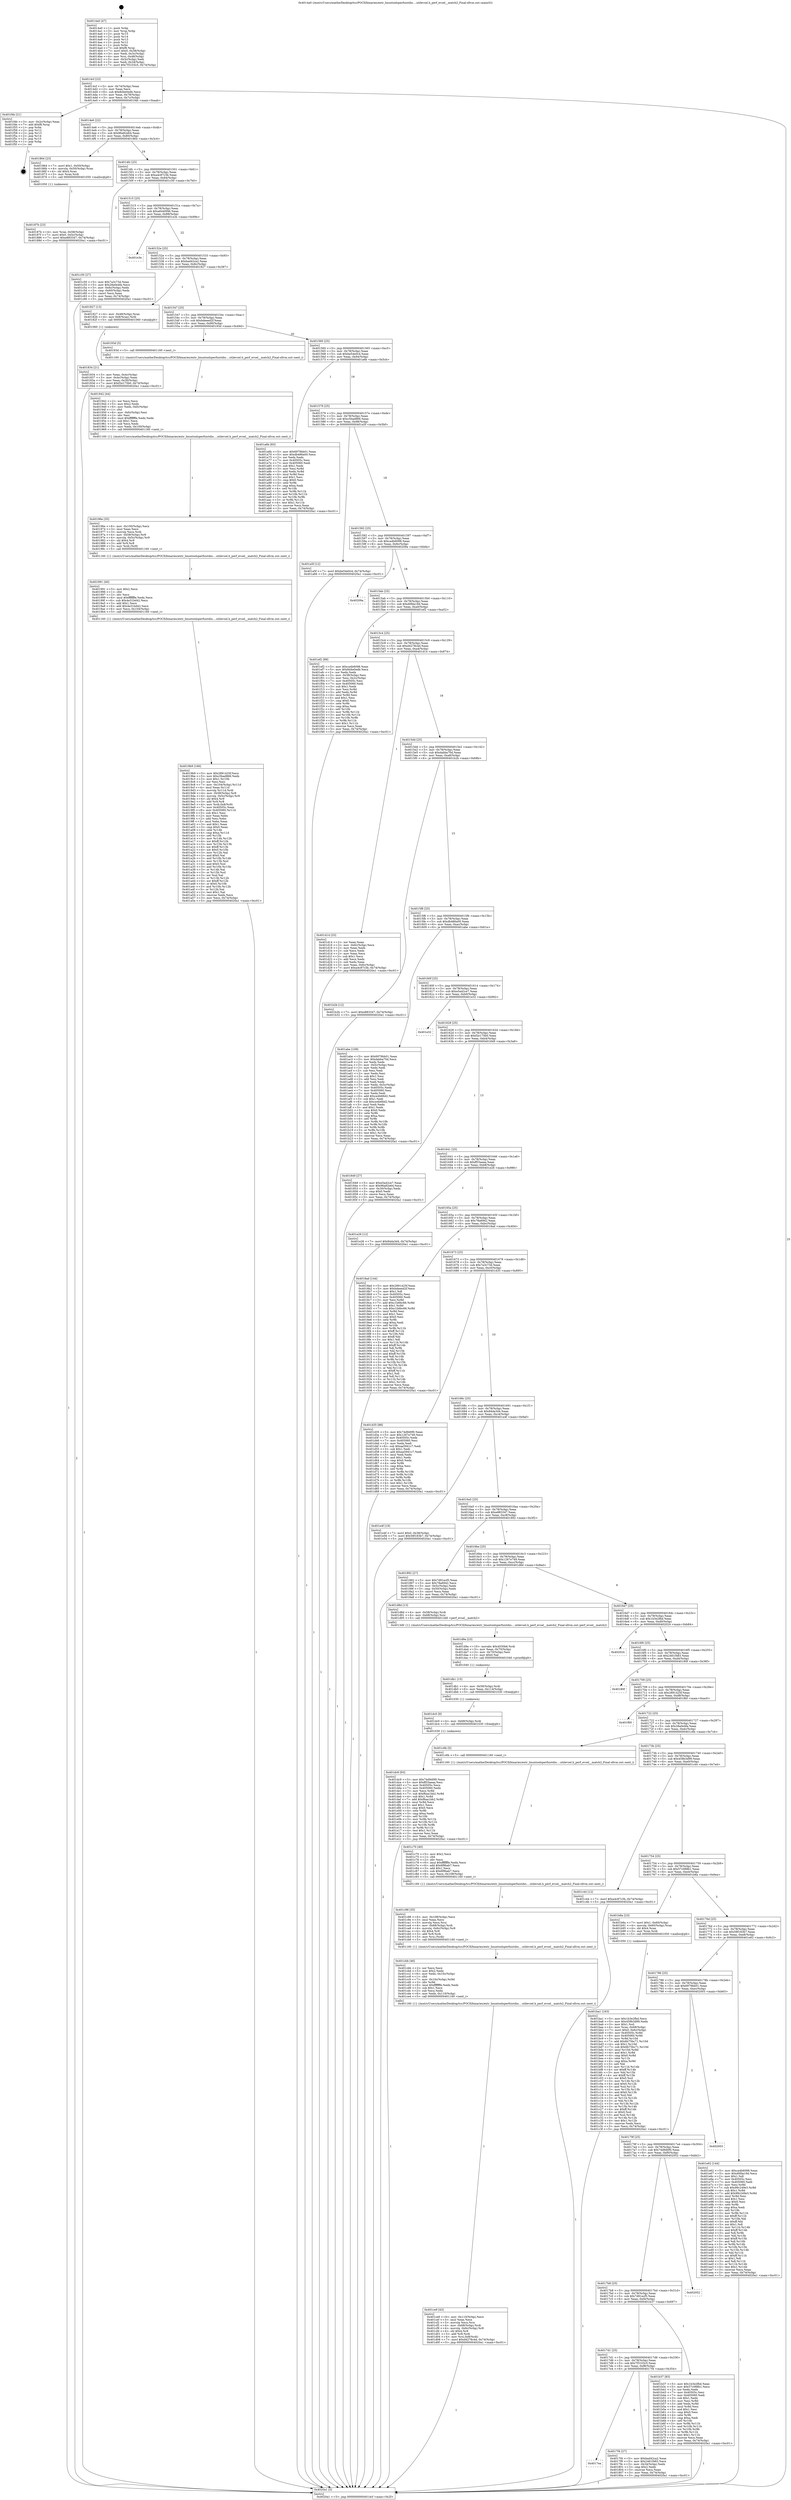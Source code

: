 digraph "0x4014a0" {
  label = "0x4014a0 (/mnt/c/Users/mathe/Desktop/tcc/POCII/binaries/extr_linuxtoolsperfuistdio....utilevsel.h_perf_evsel__match2_Final-ollvm.out::main(0))"
  labelloc = "t"
  node[shape=record]

  Entry [label="",width=0.3,height=0.3,shape=circle,fillcolor=black,style=filled]
  "0x4014cf" [label="{
     0x4014cf [23]\l
     | [instrs]\l
     &nbsp;&nbsp;0x4014cf \<+3\>: mov -0x74(%rbp),%eax\l
     &nbsp;&nbsp;0x4014d2 \<+2\>: mov %eax,%ecx\l
     &nbsp;&nbsp;0x4014d4 \<+6\>: sub $0x8d4e0edb,%ecx\l
     &nbsp;&nbsp;0x4014da \<+3\>: mov %eax,-0x78(%rbp)\l
     &nbsp;&nbsp;0x4014dd \<+3\>: mov %ecx,-0x7c(%rbp)\l
     &nbsp;&nbsp;0x4014e0 \<+6\>: je 0000000000401f4b \<main+0xaab\>\l
  }"]
  "0x401f4b" [label="{
     0x401f4b [21]\l
     | [instrs]\l
     &nbsp;&nbsp;0x401f4b \<+3\>: mov -0x2c(%rbp),%eax\l
     &nbsp;&nbsp;0x401f4e \<+7\>: add $0xf8,%rsp\l
     &nbsp;&nbsp;0x401f55 \<+1\>: pop %rbx\l
     &nbsp;&nbsp;0x401f56 \<+2\>: pop %r12\l
     &nbsp;&nbsp;0x401f58 \<+2\>: pop %r13\l
     &nbsp;&nbsp;0x401f5a \<+2\>: pop %r14\l
     &nbsp;&nbsp;0x401f5c \<+2\>: pop %r15\l
     &nbsp;&nbsp;0x401f5e \<+1\>: pop %rbp\l
     &nbsp;&nbsp;0x401f5f \<+1\>: ret\l
  }"]
  "0x4014e6" [label="{
     0x4014e6 [22]\l
     | [instrs]\l
     &nbsp;&nbsp;0x4014e6 \<+5\>: jmp 00000000004014eb \<main+0x4b\>\l
     &nbsp;&nbsp;0x4014eb \<+3\>: mov -0x78(%rbp),%eax\l
     &nbsp;&nbsp;0x4014ee \<+5\>: sub $0x96a82e64,%eax\l
     &nbsp;&nbsp;0x4014f3 \<+3\>: mov %eax,-0x80(%rbp)\l
     &nbsp;&nbsp;0x4014f6 \<+6\>: je 0000000000401864 \<main+0x3c4\>\l
  }"]
  Exit [label="",width=0.3,height=0.3,shape=circle,fillcolor=black,style=filled,peripheries=2]
  "0x401864" [label="{
     0x401864 [23]\l
     | [instrs]\l
     &nbsp;&nbsp;0x401864 \<+7\>: movl $0x1,-0x50(%rbp)\l
     &nbsp;&nbsp;0x40186b \<+4\>: movslq -0x50(%rbp),%rax\l
     &nbsp;&nbsp;0x40186f \<+4\>: shl $0x4,%rax\l
     &nbsp;&nbsp;0x401873 \<+3\>: mov %rax,%rdi\l
     &nbsp;&nbsp;0x401876 \<+5\>: call 0000000000401050 \<malloc@plt\>\l
     | [calls]\l
     &nbsp;&nbsp;0x401050 \{1\} (unknown)\l
  }"]
  "0x4014fc" [label="{
     0x4014fc [25]\l
     | [instrs]\l
     &nbsp;&nbsp;0x4014fc \<+5\>: jmp 0000000000401501 \<main+0x61\>\l
     &nbsp;&nbsp;0x401501 \<+3\>: mov -0x78(%rbp),%eax\l
     &nbsp;&nbsp;0x401504 \<+5\>: sub $0xa4c87c3b,%eax\l
     &nbsp;&nbsp;0x401509 \<+6\>: mov %eax,-0x84(%rbp)\l
     &nbsp;&nbsp;0x40150f \<+6\>: je 0000000000401c50 \<main+0x7b0\>\l
  }"]
  "0x401dc9" [label="{
     0x401dc9 [93]\l
     | [instrs]\l
     &nbsp;&nbsp;0x401dc9 \<+5\>: mov $0x74d9d0f0,%eax\l
     &nbsp;&nbsp;0x401dce \<+5\>: mov $0xff33aeaa,%esi\l
     &nbsp;&nbsp;0x401dd3 \<+7\>: mov 0x40505c,%ecx\l
     &nbsp;&nbsp;0x401dda \<+7\>: mov 0x405060,%edx\l
     &nbsp;&nbsp;0x401de1 \<+3\>: mov %ecx,%r8d\l
     &nbsp;&nbsp;0x401de4 \<+7\>: sub $0xf6aa1bb2,%r8d\l
     &nbsp;&nbsp;0x401deb \<+4\>: sub $0x1,%r8d\l
     &nbsp;&nbsp;0x401def \<+7\>: add $0xf6aa1bb2,%r8d\l
     &nbsp;&nbsp;0x401df6 \<+4\>: imul %r8d,%ecx\l
     &nbsp;&nbsp;0x401dfa \<+3\>: and $0x1,%ecx\l
     &nbsp;&nbsp;0x401dfd \<+3\>: cmp $0x0,%ecx\l
     &nbsp;&nbsp;0x401e00 \<+4\>: sete %r9b\l
     &nbsp;&nbsp;0x401e04 \<+3\>: cmp $0xa,%edx\l
     &nbsp;&nbsp;0x401e07 \<+4\>: setl %r10b\l
     &nbsp;&nbsp;0x401e0b \<+3\>: mov %r9b,%r11b\l
     &nbsp;&nbsp;0x401e0e \<+3\>: and %r10b,%r11b\l
     &nbsp;&nbsp;0x401e11 \<+3\>: xor %r10b,%r9b\l
     &nbsp;&nbsp;0x401e14 \<+3\>: or %r9b,%r11b\l
     &nbsp;&nbsp;0x401e17 \<+4\>: test $0x1,%r11b\l
     &nbsp;&nbsp;0x401e1b \<+3\>: cmovne %esi,%eax\l
     &nbsp;&nbsp;0x401e1e \<+3\>: mov %eax,-0x74(%rbp)\l
     &nbsp;&nbsp;0x401e21 \<+5\>: jmp 00000000004020a1 \<main+0xc01\>\l
  }"]
  "0x401c50" [label="{
     0x401c50 [27]\l
     | [instrs]\l
     &nbsp;&nbsp;0x401c50 \<+5\>: mov $0x7a3c73d,%eax\l
     &nbsp;&nbsp;0x401c55 \<+5\>: mov $0x28a0e4fa,%ecx\l
     &nbsp;&nbsp;0x401c5a \<+3\>: mov -0x6c(%rbp),%edx\l
     &nbsp;&nbsp;0x401c5d \<+3\>: cmp -0x60(%rbp),%edx\l
     &nbsp;&nbsp;0x401c60 \<+3\>: cmovl %ecx,%eax\l
     &nbsp;&nbsp;0x401c63 \<+3\>: mov %eax,-0x74(%rbp)\l
     &nbsp;&nbsp;0x401c66 \<+5\>: jmp 00000000004020a1 \<main+0xc01\>\l
  }"]
  "0x401515" [label="{
     0x401515 [25]\l
     | [instrs]\l
     &nbsp;&nbsp;0x401515 \<+5\>: jmp 000000000040151a \<main+0x7a\>\l
     &nbsp;&nbsp;0x40151a \<+3\>: mov -0x78(%rbp),%eax\l
     &nbsp;&nbsp;0x40151d \<+5\>: sub $0xa6440f46,%eax\l
     &nbsp;&nbsp;0x401522 \<+6\>: mov %eax,-0x88(%rbp)\l
     &nbsp;&nbsp;0x401528 \<+6\>: je 0000000000401e3e \<main+0x99e\>\l
  }"]
  "0x401dc0" [label="{
     0x401dc0 [9]\l
     | [instrs]\l
     &nbsp;&nbsp;0x401dc0 \<+4\>: mov -0x68(%rbp),%rdi\l
     &nbsp;&nbsp;0x401dc4 \<+5\>: call 0000000000401030 \<free@plt\>\l
     | [calls]\l
     &nbsp;&nbsp;0x401030 \{1\} (unknown)\l
  }"]
  "0x401e3e" [label="{
     0x401e3e\l
  }", style=dashed]
  "0x40152e" [label="{
     0x40152e [25]\l
     | [instrs]\l
     &nbsp;&nbsp;0x40152e \<+5\>: jmp 0000000000401533 \<main+0x93\>\l
     &nbsp;&nbsp;0x401533 \<+3\>: mov -0x78(%rbp),%eax\l
     &nbsp;&nbsp;0x401536 \<+5\>: sub $0xbad42ca2,%eax\l
     &nbsp;&nbsp;0x40153b \<+6\>: mov %eax,-0x8c(%rbp)\l
     &nbsp;&nbsp;0x401541 \<+6\>: je 0000000000401827 \<main+0x387\>\l
  }"]
  "0x401db1" [label="{
     0x401db1 [15]\l
     | [instrs]\l
     &nbsp;&nbsp;0x401db1 \<+4\>: mov -0x58(%rbp),%rdi\l
     &nbsp;&nbsp;0x401db5 \<+6\>: mov %eax,-0x114(%rbp)\l
     &nbsp;&nbsp;0x401dbb \<+5\>: call 0000000000401030 \<free@plt\>\l
     | [calls]\l
     &nbsp;&nbsp;0x401030 \{1\} (unknown)\l
  }"]
  "0x401827" [label="{
     0x401827 [13]\l
     | [instrs]\l
     &nbsp;&nbsp;0x401827 \<+4\>: mov -0x48(%rbp),%rax\l
     &nbsp;&nbsp;0x40182b \<+4\>: mov 0x8(%rax),%rdi\l
     &nbsp;&nbsp;0x40182f \<+5\>: call 0000000000401060 \<atoi@plt\>\l
     | [calls]\l
     &nbsp;&nbsp;0x401060 \{1\} (unknown)\l
  }"]
  "0x401547" [label="{
     0x401547 [25]\l
     | [instrs]\l
     &nbsp;&nbsp;0x401547 \<+5\>: jmp 000000000040154c \<main+0xac\>\l
     &nbsp;&nbsp;0x40154c \<+3\>: mov -0x78(%rbp),%eax\l
     &nbsp;&nbsp;0x40154f \<+5\>: sub $0xbdeeed2f,%eax\l
     &nbsp;&nbsp;0x401554 \<+6\>: mov %eax,-0x90(%rbp)\l
     &nbsp;&nbsp;0x40155a \<+6\>: je 000000000040193d \<main+0x49d\>\l
  }"]
  "0x401d9a" [label="{
     0x401d9a [23]\l
     | [instrs]\l
     &nbsp;&nbsp;0x401d9a \<+10\>: movabs $0x4030b6,%rdi\l
     &nbsp;&nbsp;0x401da4 \<+3\>: mov %eax,-0x70(%rbp)\l
     &nbsp;&nbsp;0x401da7 \<+3\>: mov -0x70(%rbp),%esi\l
     &nbsp;&nbsp;0x401daa \<+2\>: mov $0x0,%al\l
     &nbsp;&nbsp;0x401dac \<+5\>: call 0000000000401040 \<printf@plt\>\l
     | [calls]\l
     &nbsp;&nbsp;0x401040 \{1\} (unknown)\l
  }"]
  "0x40193d" [label="{
     0x40193d [5]\l
     | [instrs]\l
     &nbsp;&nbsp;0x40193d \<+5\>: call 0000000000401160 \<next_i\>\l
     | [calls]\l
     &nbsp;&nbsp;0x401160 \{1\} (/mnt/c/Users/mathe/Desktop/tcc/POCII/binaries/extr_linuxtoolsperfuistdio....utilevsel.h_perf_evsel__match2_Final-ollvm.out::next_i)\l
  }"]
  "0x401560" [label="{
     0x401560 [25]\l
     | [instrs]\l
     &nbsp;&nbsp;0x401560 \<+5\>: jmp 0000000000401565 \<main+0xc5\>\l
     &nbsp;&nbsp;0x401565 \<+3\>: mov -0x78(%rbp),%eax\l
     &nbsp;&nbsp;0x401568 \<+5\>: sub $0xbe54e0c4,%eax\l
     &nbsp;&nbsp;0x40156d \<+6\>: mov %eax,-0x94(%rbp)\l
     &nbsp;&nbsp;0x401573 \<+6\>: je 0000000000401a6b \<main+0x5cb\>\l
  }"]
  "0x401ce9" [label="{
     0x401ce9 [43]\l
     | [instrs]\l
     &nbsp;&nbsp;0x401ce9 \<+6\>: mov -0x110(%rbp),%ecx\l
     &nbsp;&nbsp;0x401cef \<+3\>: imul %eax,%ecx\l
     &nbsp;&nbsp;0x401cf2 \<+3\>: movslq %ecx,%rsi\l
     &nbsp;&nbsp;0x401cf5 \<+4\>: mov -0x68(%rbp),%rdi\l
     &nbsp;&nbsp;0x401cf9 \<+4\>: movslq -0x6c(%rbp),%r8\l
     &nbsp;&nbsp;0x401cfd \<+4\>: shl $0x4,%r8\l
     &nbsp;&nbsp;0x401d01 \<+3\>: add %r8,%rdi\l
     &nbsp;&nbsp;0x401d04 \<+4\>: mov %rsi,0x8(%rdi)\l
     &nbsp;&nbsp;0x401d08 \<+7\>: movl $0xd4278c4d,-0x74(%rbp)\l
     &nbsp;&nbsp;0x401d0f \<+5\>: jmp 00000000004020a1 \<main+0xc01\>\l
  }"]
  "0x401a6b" [label="{
     0x401a6b [83]\l
     | [instrs]\l
     &nbsp;&nbsp;0x401a6b \<+5\>: mov $0x6979bb01,%eax\l
     &nbsp;&nbsp;0x401a70 \<+5\>: mov $0xdb486a00,%ecx\l
     &nbsp;&nbsp;0x401a75 \<+2\>: xor %edx,%edx\l
     &nbsp;&nbsp;0x401a77 \<+7\>: mov 0x40505c,%esi\l
     &nbsp;&nbsp;0x401a7e \<+7\>: mov 0x405060,%edi\l
     &nbsp;&nbsp;0x401a85 \<+3\>: sub $0x1,%edx\l
     &nbsp;&nbsp;0x401a88 \<+3\>: mov %esi,%r8d\l
     &nbsp;&nbsp;0x401a8b \<+3\>: add %edx,%r8d\l
     &nbsp;&nbsp;0x401a8e \<+4\>: imul %r8d,%esi\l
     &nbsp;&nbsp;0x401a92 \<+3\>: and $0x1,%esi\l
     &nbsp;&nbsp;0x401a95 \<+3\>: cmp $0x0,%esi\l
     &nbsp;&nbsp;0x401a98 \<+4\>: sete %r9b\l
     &nbsp;&nbsp;0x401a9c \<+3\>: cmp $0xa,%edi\l
     &nbsp;&nbsp;0x401a9f \<+4\>: setl %r10b\l
     &nbsp;&nbsp;0x401aa3 \<+3\>: mov %r9b,%r11b\l
     &nbsp;&nbsp;0x401aa6 \<+3\>: and %r10b,%r11b\l
     &nbsp;&nbsp;0x401aa9 \<+3\>: xor %r10b,%r9b\l
     &nbsp;&nbsp;0x401aac \<+3\>: or %r9b,%r11b\l
     &nbsp;&nbsp;0x401aaf \<+4\>: test $0x1,%r11b\l
     &nbsp;&nbsp;0x401ab3 \<+3\>: cmovne %ecx,%eax\l
     &nbsp;&nbsp;0x401ab6 \<+3\>: mov %eax,-0x74(%rbp)\l
     &nbsp;&nbsp;0x401ab9 \<+5\>: jmp 00000000004020a1 \<main+0xc01\>\l
  }"]
  "0x401579" [label="{
     0x401579 [25]\l
     | [instrs]\l
     &nbsp;&nbsp;0x401579 \<+5\>: jmp 000000000040157e \<main+0xde\>\l
     &nbsp;&nbsp;0x40157e \<+3\>: mov -0x78(%rbp),%eax\l
     &nbsp;&nbsp;0x401581 \<+5\>: sub $0xc5bad866,%eax\l
     &nbsp;&nbsp;0x401586 \<+6\>: mov %eax,-0x98(%rbp)\l
     &nbsp;&nbsp;0x40158c \<+6\>: je 0000000000401a5f \<main+0x5bf\>\l
  }"]
  "0x401cbb" [label="{
     0x401cbb [46]\l
     | [instrs]\l
     &nbsp;&nbsp;0x401cbb \<+2\>: xor %ecx,%ecx\l
     &nbsp;&nbsp;0x401cbd \<+5\>: mov $0x2,%edx\l
     &nbsp;&nbsp;0x401cc2 \<+6\>: mov %edx,-0x10c(%rbp)\l
     &nbsp;&nbsp;0x401cc8 \<+1\>: cltd\l
     &nbsp;&nbsp;0x401cc9 \<+7\>: mov -0x10c(%rbp),%r9d\l
     &nbsp;&nbsp;0x401cd0 \<+3\>: idiv %r9d\l
     &nbsp;&nbsp;0x401cd3 \<+6\>: imul $0xfffffffe,%edx,%edx\l
     &nbsp;&nbsp;0x401cd9 \<+3\>: sub $0x1,%ecx\l
     &nbsp;&nbsp;0x401cdc \<+2\>: sub %ecx,%edx\l
     &nbsp;&nbsp;0x401cde \<+6\>: mov %edx,-0x110(%rbp)\l
     &nbsp;&nbsp;0x401ce4 \<+5\>: call 0000000000401160 \<next_i\>\l
     | [calls]\l
     &nbsp;&nbsp;0x401160 \{1\} (/mnt/c/Users/mathe/Desktop/tcc/POCII/binaries/extr_linuxtoolsperfuistdio....utilevsel.h_perf_evsel__match2_Final-ollvm.out::next_i)\l
  }"]
  "0x401a5f" [label="{
     0x401a5f [12]\l
     | [instrs]\l
     &nbsp;&nbsp;0x401a5f \<+7\>: movl $0xbe54e0c4,-0x74(%rbp)\l
     &nbsp;&nbsp;0x401a66 \<+5\>: jmp 00000000004020a1 \<main+0xc01\>\l
  }"]
  "0x401592" [label="{
     0x401592 [25]\l
     | [instrs]\l
     &nbsp;&nbsp;0x401592 \<+5\>: jmp 0000000000401597 \<main+0xf7\>\l
     &nbsp;&nbsp;0x401597 \<+3\>: mov -0x78(%rbp),%eax\l
     &nbsp;&nbsp;0x40159a \<+5\>: sub $0xca4b6098,%eax\l
     &nbsp;&nbsp;0x40159f \<+6\>: mov %eax,-0x9c(%rbp)\l
     &nbsp;&nbsp;0x4015a5 \<+6\>: je 000000000040209a \<main+0xbfa\>\l
  }"]
  "0x401c98" [label="{
     0x401c98 [35]\l
     | [instrs]\l
     &nbsp;&nbsp;0x401c98 \<+6\>: mov -0x108(%rbp),%ecx\l
     &nbsp;&nbsp;0x401c9e \<+3\>: imul %eax,%ecx\l
     &nbsp;&nbsp;0x401ca1 \<+3\>: movslq %ecx,%rsi\l
     &nbsp;&nbsp;0x401ca4 \<+4\>: mov -0x68(%rbp),%rdi\l
     &nbsp;&nbsp;0x401ca8 \<+4\>: movslq -0x6c(%rbp),%r8\l
     &nbsp;&nbsp;0x401cac \<+4\>: shl $0x4,%r8\l
     &nbsp;&nbsp;0x401cb0 \<+3\>: add %r8,%rdi\l
     &nbsp;&nbsp;0x401cb3 \<+3\>: mov %rsi,(%rdi)\l
     &nbsp;&nbsp;0x401cb6 \<+5\>: call 0000000000401160 \<next_i\>\l
     | [calls]\l
     &nbsp;&nbsp;0x401160 \{1\} (/mnt/c/Users/mathe/Desktop/tcc/POCII/binaries/extr_linuxtoolsperfuistdio....utilevsel.h_perf_evsel__match2_Final-ollvm.out::next_i)\l
  }"]
  "0x40209a" [label="{
     0x40209a\l
  }", style=dashed]
  "0x4015ab" [label="{
     0x4015ab [25]\l
     | [instrs]\l
     &nbsp;&nbsp;0x4015ab \<+5\>: jmp 00000000004015b0 \<main+0x110\>\l
     &nbsp;&nbsp;0x4015b0 \<+3\>: mov -0x78(%rbp),%eax\l
     &nbsp;&nbsp;0x4015b3 \<+5\>: sub $0xd0fda19d,%eax\l
     &nbsp;&nbsp;0x4015b8 \<+6\>: mov %eax,-0xa0(%rbp)\l
     &nbsp;&nbsp;0x4015be \<+6\>: je 0000000000401ef2 \<main+0xa52\>\l
  }"]
  "0x401c70" [label="{
     0x401c70 [40]\l
     | [instrs]\l
     &nbsp;&nbsp;0x401c70 \<+5\>: mov $0x2,%ecx\l
     &nbsp;&nbsp;0x401c75 \<+1\>: cltd\l
     &nbsp;&nbsp;0x401c76 \<+2\>: idiv %ecx\l
     &nbsp;&nbsp;0x401c78 \<+6\>: imul $0xfffffffe,%edx,%ecx\l
     &nbsp;&nbsp;0x401c7e \<+6\>: add $0x6f9bab7,%ecx\l
     &nbsp;&nbsp;0x401c84 \<+3\>: add $0x1,%ecx\l
     &nbsp;&nbsp;0x401c87 \<+6\>: sub $0x6f9bab7,%ecx\l
     &nbsp;&nbsp;0x401c8d \<+6\>: mov %ecx,-0x108(%rbp)\l
     &nbsp;&nbsp;0x401c93 \<+5\>: call 0000000000401160 \<next_i\>\l
     | [calls]\l
     &nbsp;&nbsp;0x401160 \{1\} (/mnt/c/Users/mathe/Desktop/tcc/POCII/binaries/extr_linuxtoolsperfuistdio....utilevsel.h_perf_evsel__match2_Final-ollvm.out::next_i)\l
  }"]
  "0x401ef2" [label="{
     0x401ef2 [89]\l
     | [instrs]\l
     &nbsp;&nbsp;0x401ef2 \<+5\>: mov $0xca4b6098,%eax\l
     &nbsp;&nbsp;0x401ef7 \<+5\>: mov $0x8d4e0edb,%ecx\l
     &nbsp;&nbsp;0x401efc \<+2\>: xor %edx,%edx\l
     &nbsp;&nbsp;0x401efe \<+3\>: mov -0x38(%rbp),%esi\l
     &nbsp;&nbsp;0x401f01 \<+3\>: mov %esi,-0x2c(%rbp)\l
     &nbsp;&nbsp;0x401f04 \<+7\>: mov 0x40505c,%esi\l
     &nbsp;&nbsp;0x401f0b \<+7\>: mov 0x405060,%edi\l
     &nbsp;&nbsp;0x401f12 \<+3\>: sub $0x1,%edx\l
     &nbsp;&nbsp;0x401f15 \<+3\>: mov %esi,%r8d\l
     &nbsp;&nbsp;0x401f18 \<+3\>: add %edx,%r8d\l
     &nbsp;&nbsp;0x401f1b \<+4\>: imul %r8d,%esi\l
     &nbsp;&nbsp;0x401f1f \<+3\>: and $0x1,%esi\l
     &nbsp;&nbsp;0x401f22 \<+3\>: cmp $0x0,%esi\l
     &nbsp;&nbsp;0x401f25 \<+4\>: sete %r9b\l
     &nbsp;&nbsp;0x401f29 \<+3\>: cmp $0xa,%edi\l
     &nbsp;&nbsp;0x401f2c \<+4\>: setl %r10b\l
     &nbsp;&nbsp;0x401f30 \<+3\>: mov %r9b,%r11b\l
     &nbsp;&nbsp;0x401f33 \<+3\>: and %r10b,%r11b\l
     &nbsp;&nbsp;0x401f36 \<+3\>: xor %r10b,%r9b\l
     &nbsp;&nbsp;0x401f39 \<+3\>: or %r9b,%r11b\l
     &nbsp;&nbsp;0x401f3c \<+4\>: test $0x1,%r11b\l
     &nbsp;&nbsp;0x401f40 \<+3\>: cmovne %ecx,%eax\l
     &nbsp;&nbsp;0x401f43 \<+3\>: mov %eax,-0x74(%rbp)\l
     &nbsp;&nbsp;0x401f46 \<+5\>: jmp 00000000004020a1 \<main+0xc01\>\l
  }"]
  "0x4015c4" [label="{
     0x4015c4 [25]\l
     | [instrs]\l
     &nbsp;&nbsp;0x4015c4 \<+5\>: jmp 00000000004015c9 \<main+0x129\>\l
     &nbsp;&nbsp;0x4015c9 \<+3\>: mov -0x78(%rbp),%eax\l
     &nbsp;&nbsp;0x4015cc \<+5\>: sub $0xd4278c4d,%eax\l
     &nbsp;&nbsp;0x4015d1 \<+6\>: mov %eax,-0xa4(%rbp)\l
     &nbsp;&nbsp;0x4015d7 \<+6\>: je 0000000000401d14 \<main+0x874\>\l
  }"]
  "0x401ba1" [label="{
     0x401ba1 [163]\l
     | [instrs]\l
     &nbsp;&nbsp;0x401ba1 \<+5\>: mov $0x1b3e2fbd,%ecx\l
     &nbsp;&nbsp;0x401ba6 \<+5\>: mov $0x459b3d99,%edx\l
     &nbsp;&nbsp;0x401bab \<+3\>: mov $0x1,%sil\l
     &nbsp;&nbsp;0x401bae \<+4\>: mov %rax,-0x68(%rbp)\l
     &nbsp;&nbsp;0x401bb2 \<+7\>: movl $0x0,-0x6c(%rbp)\l
     &nbsp;&nbsp;0x401bb9 \<+8\>: mov 0x40505c,%r8d\l
     &nbsp;&nbsp;0x401bc1 \<+8\>: mov 0x405060,%r9d\l
     &nbsp;&nbsp;0x401bc9 \<+3\>: mov %r8d,%r10d\l
     &nbsp;&nbsp;0x401bcc \<+7\>: add $0x6b75bc71,%r10d\l
     &nbsp;&nbsp;0x401bd3 \<+4\>: sub $0x1,%r10d\l
     &nbsp;&nbsp;0x401bd7 \<+7\>: sub $0x6b75bc71,%r10d\l
     &nbsp;&nbsp;0x401bde \<+4\>: imul %r10d,%r8d\l
     &nbsp;&nbsp;0x401be2 \<+4\>: and $0x1,%r8d\l
     &nbsp;&nbsp;0x401be6 \<+4\>: cmp $0x0,%r8d\l
     &nbsp;&nbsp;0x401bea \<+4\>: sete %r11b\l
     &nbsp;&nbsp;0x401bee \<+4\>: cmp $0xa,%r9d\l
     &nbsp;&nbsp;0x401bf2 \<+3\>: setl %bl\l
     &nbsp;&nbsp;0x401bf5 \<+3\>: mov %r11b,%r14b\l
     &nbsp;&nbsp;0x401bf8 \<+4\>: xor $0xff,%r14b\l
     &nbsp;&nbsp;0x401bfc \<+3\>: mov %bl,%r15b\l
     &nbsp;&nbsp;0x401bff \<+4\>: xor $0xff,%r15b\l
     &nbsp;&nbsp;0x401c03 \<+4\>: xor $0x0,%sil\l
     &nbsp;&nbsp;0x401c07 \<+3\>: mov %r14b,%r12b\l
     &nbsp;&nbsp;0x401c0a \<+4\>: and $0x0,%r12b\l
     &nbsp;&nbsp;0x401c0e \<+3\>: and %sil,%r11b\l
     &nbsp;&nbsp;0x401c11 \<+3\>: mov %r15b,%r13b\l
     &nbsp;&nbsp;0x401c14 \<+4\>: and $0x0,%r13b\l
     &nbsp;&nbsp;0x401c18 \<+3\>: and %sil,%bl\l
     &nbsp;&nbsp;0x401c1b \<+3\>: or %r11b,%r12b\l
     &nbsp;&nbsp;0x401c1e \<+3\>: or %bl,%r13b\l
     &nbsp;&nbsp;0x401c21 \<+3\>: xor %r13b,%r12b\l
     &nbsp;&nbsp;0x401c24 \<+3\>: or %r15b,%r14b\l
     &nbsp;&nbsp;0x401c27 \<+4\>: xor $0xff,%r14b\l
     &nbsp;&nbsp;0x401c2b \<+4\>: or $0x0,%sil\l
     &nbsp;&nbsp;0x401c2f \<+3\>: and %sil,%r14b\l
     &nbsp;&nbsp;0x401c32 \<+3\>: or %r14b,%r12b\l
     &nbsp;&nbsp;0x401c35 \<+4\>: test $0x1,%r12b\l
     &nbsp;&nbsp;0x401c39 \<+3\>: cmovne %edx,%ecx\l
     &nbsp;&nbsp;0x401c3c \<+3\>: mov %ecx,-0x74(%rbp)\l
     &nbsp;&nbsp;0x401c3f \<+5\>: jmp 00000000004020a1 \<main+0xc01\>\l
  }"]
  "0x401d14" [label="{
     0x401d14 [33]\l
     | [instrs]\l
     &nbsp;&nbsp;0x401d14 \<+2\>: xor %eax,%eax\l
     &nbsp;&nbsp;0x401d16 \<+3\>: mov -0x6c(%rbp),%ecx\l
     &nbsp;&nbsp;0x401d19 \<+2\>: mov %eax,%edx\l
     &nbsp;&nbsp;0x401d1b \<+2\>: sub %ecx,%edx\l
     &nbsp;&nbsp;0x401d1d \<+2\>: mov %eax,%ecx\l
     &nbsp;&nbsp;0x401d1f \<+3\>: sub $0x1,%ecx\l
     &nbsp;&nbsp;0x401d22 \<+2\>: add %ecx,%edx\l
     &nbsp;&nbsp;0x401d24 \<+2\>: sub %edx,%eax\l
     &nbsp;&nbsp;0x401d26 \<+3\>: mov %eax,-0x6c(%rbp)\l
     &nbsp;&nbsp;0x401d29 \<+7\>: movl $0xa4c87c3b,-0x74(%rbp)\l
     &nbsp;&nbsp;0x401d30 \<+5\>: jmp 00000000004020a1 \<main+0xc01\>\l
  }"]
  "0x4015dd" [label="{
     0x4015dd [25]\l
     | [instrs]\l
     &nbsp;&nbsp;0x4015dd \<+5\>: jmp 00000000004015e2 \<main+0x142\>\l
     &nbsp;&nbsp;0x4015e2 \<+3\>: mov -0x78(%rbp),%eax\l
     &nbsp;&nbsp;0x4015e5 \<+5\>: sub $0xdabba70d,%eax\l
     &nbsp;&nbsp;0x4015ea \<+6\>: mov %eax,-0xa8(%rbp)\l
     &nbsp;&nbsp;0x4015f0 \<+6\>: je 0000000000401b2b \<main+0x68b\>\l
  }"]
  "0x4019b9" [label="{
     0x4019b9 [166]\l
     | [instrs]\l
     &nbsp;&nbsp;0x4019b9 \<+5\>: mov $0x2891425f,%ecx\l
     &nbsp;&nbsp;0x4019be \<+5\>: mov $0xc5bad866,%edx\l
     &nbsp;&nbsp;0x4019c3 \<+3\>: mov $0x1,%r10b\l
     &nbsp;&nbsp;0x4019c6 \<+2\>: xor %esi,%esi\l
     &nbsp;&nbsp;0x4019c8 \<+7\>: mov -0x104(%rbp),%r11d\l
     &nbsp;&nbsp;0x4019cf \<+4\>: imul %eax,%r11d\l
     &nbsp;&nbsp;0x4019d3 \<+3\>: movslq %r11d,%rdi\l
     &nbsp;&nbsp;0x4019d6 \<+4\>: mov -0x58(%rbp),%r8\l
     &nbsp;&nbsp;0x4019da \<+4\>: movslq -0x5c(%rbp),%r9\l
     &nbsp;&nbsp;0x4019de \<+4\>: shl $0x4,%r9\l
     &nbsp;&nbsp;0x4019e2 \<+3\>: add %r9,%r8\l
     &nbsp;&nbsp;0x4019e5 \<+4\>: mov %rdi,0x8(%r8)\l
     &nbsp;&nbsp;0x4019e9 \<+7\>: mov 0x40505c,%eax\l
     &nbsp;&nbsp;0x4019f0 \<+8\>: mov 0x405060,%r11d\l
     &nbsp;&nbsp;0x4019f8 \<+3\>: sub $0x1,%esi\l
     &nbsp;&nbsp;0x4019fb \<+2\>: mov %eax,%ebx\l
     &nbsp;&nbsp;0x4019fd \<+2\>: add %esi,%ebx\l
     &nbsp;&nbsp;0x4019ff \<+3\>: imul %ebx,%eax\l
     &nbsp;&nbsp;0x401a02 \<+3\>: and $0x1,%eax\l
     &nbsp;&nbsp;0x401a05 \<+3\>: cmp $0x0,%eax\l
     &nbsp;&nbsp;0x401a08 \<+4\>: sete %r14b\l
     &nbsp;&nbsp;0x401a0c \<+4\>: cmp $0xa,%r11d\l
     &nbsp;&nbsp;0x401a10 \<+4\>: setl %r15b\l
     &nbsp;&nbsp;0x401a14 \<+3\>: mov %r14b,%r12b\l
     &nbsp;&nbsp;0x401a17 \<+4\>: xor $0xff,%r12b\l
     &nbsp;&nbsp;0x401a1b \<+3\>: mov %r15b,%r13b\l
     &nbsp;&nbsp;0x401a1e \<+4\>: xor $0xff,%r13b\l
     &nbsp;&nbsp;0x401a22 \<+4\>: xor $0x0,%r10b\l
     &nbsp;&nbsp;0x401a26 \<+3\>: mov %r12b,%al\l
     &nbsp;&nbsp;0x401a29 \<+2\>: and $0x0,%al\l
     &nbsp;&nbsp;0x401a2b \<+3\>: and %r10b,%r14b\l
     &nbsp;&nbsp;0x401a2e \<+3\>: mov %r13b,%sil\l
     &nbsp;&nbsp;0x401a31 \<+4\>: and $0x0,%sil\l
     &nbsp;&nbsp;0x401a35 \<+3\>: and %r10b,%r15b\l
     &nbsp;&nbsp;0x401a38 \<+3\>: or %r14b,%al\l
     &nbsp;&nbsp;0x401a3b \<+3\>: or %r15b,%sil\l
     &nbsp;&nbsp;0x401a3e \<+3\>: xor %sil,%al\l
     &nbsp;&nbsp;0x401a41 \<+3\>: or %r13b,%r12b\l
     &nbsp;&nbsp;0x401a44 \<+4\>: xor $0xff,%r12b\l
     &nbsp;&nbsp;0x401a48 \<+4\>: or $0x0,%r10b\l
     &nbsp;&nbsp;0x401a4c \<+3\>: and %r10b,%r12b\l
     &nbsp;&nbsp;0x401a4f \<+3\>: or %r12b,%al\l
     &nbsp;&nbsp;0x401a52 \<+2\>: test $0x1,%al\l
     &nbsp;&nbsp;0x401a54 \<+3\>: cmovne %edx,%ecx\l
     &nbsp;&nbsp;0x401a57 \<+3\>: mov %ecx,-0x74(%rbp)\l
     &nbsp;&nbsp;0x401a5a \<+5\>: jmp 00000000004020a1 \<main+0xc01\>\l
  }"]
  "0x401b2b" [label="{
     0x401b2b [12]\l
     | [instrs]\l
     &nbsp;&nbsp;0x401b2b \<+7\>: movl $0xe883347,-0x74(%rbp)\l
     &nbsp;&nbsp;0x401b32 \<+5\>: jmp 00000000004020a1 \<main+0xc01\>\l
  }"]
  "0x4015f6" [label="{
     0x4015f6 [25]\l
     | [instrs]\l
     &nbsp;&nbsp;0x4015f6 \<+5\>: jmp 00000000004015fb \<main+0x15b\>\l
     &nbsp;&nbsp;0x4015fb \<+3\>: mov -0x78(%rbp),%eax\l
     &nbsp;&nbsp;0x4015fe \<+5\>: sub $0xdb486a00,%eax\l
     &nbsp;&nbsp;0x401603 \<+6\>: mov %eax,-0xac(%rbp)\l
     &nbsp;&nbsp;0x401609 \<+6\>: je 0000000000401abe \<main+0x61e\>\l
  }"]
  "0x401991" [label="{
     0x401991 [40]\l
     | [instrs]\l
     &nbsp;&nbsp;0x401991 \<+5\>: mov $0x2,%ecx\l
     &nbsp;&nbsp;0x401996 \<+1\>: cltd\l
     &nbsp;&nbsp;0x401997 \<+2\>: idiv %ecx\l
     &nbsp;&nbsp;0x401999 \<+6\>: imul $0xfffffffe,%edx,%ecx\l
     &nbsp;&nbsp;0x40199f \<+6\>: sub $0x4e31bd42,%ecx\l
     &nbsp;&nbsp;0x4019a5 \<+3\>: add $0x1,%ecx\l
     &nbsp;&nbsp;0x4019a8 \<+6\>: add $0x4e31bd42,%ecx\l
     &nbsp;&nbsp;0x4019ae \<+6\>: mov %ecx,-0x104(%rbp)\l
     &nbsp;&nbsp;0x4019b4 \<+5\>: call 0000000000401160 \<next_i\>\l
     | [calls]\l
     &nbsp;&nbsp;0x401160 \{1\} (/mnt/c/Users/mathe/Desktop/tcc/POCII/binaries/extr_linuxtoolsperfuistdio....utilevsel.h_perf_evsel__match2_Final-ollvm.out::next_i)\l
  }"]
  "0x401abe" [label="{
     0x401abe [109]\l
     | [instrs]\l
     &nbsp;&nbsp;0x401abe \<+5\>: mov $0x6979bb01,%eax\l
     &nbsp;&nbsp;0x401ac3 \<+5\>: mov $0xdabba70d,%ecx\l
     &nbsp;&nbsp;0x401ac8 \<+2\>: xor %edx,%edx\l
     &nbsp;&nbsp;0x401aca \<+3\>: mov -0x5c(%rbp),%esi\l
     &nbsp;&nbsp;0x401acd \<+2\>: mov %edx,%edi\l
     &nbsp;&nbsp;0x401acf \<+2\>: sub %esi,%edi\l
     &nbsp;&nbsp;0x401ad1 \<+2\>: mov %edx,%esi\l
     &nbsp;&nbsp;0x401ad3 \<+3\>: sub $0x1,%esi\l
     &nbsp;&nbsp;0x401ad6 \<+2\>: add %esi,%edi\l
     &nbsp;&nbsp;0x401ad8 \<+2\>: sub %edi,%edx\l
     &nbsp;&nbsp;0x401ada \<+3\>: mov %edx,-0x5c(%rbp)\l
     &nbsp;&nbsp;0x401add \<+7\>: mov 0x40505c,%edx\l
     &nbsp;&nbsp;0x401ae4 \<+7\>: mov 0x405060,%esi\l
     &nbsp;&nbsp;0x401aeb \<+2\>: mov %edx,%edi\l
     &nbsp;&nbsp;0x401aed \<+6\>: add $0xce4b66d2,%edi\l
     &nbsp;&nbsp;0x401af3 \<+3\>: sub $0x1,%edi\l
     &nbsp;&nbsp;0x401af6 \<+6\>: sub $0xce4b66d2,%edi\l
     &nbsp;&nbsp;0x401afc \<+3\>: imul %edi,%edx\l
     &nbsp;&nbsp;0x401aff \<+3\>: and $0x1,%edx\l
     &nbsp;&nbsp;0x401b02 \<+3\>: cmp $0x0,%edx\l
     &nbsp;&nbsp;0x401b05 \<+4\>: sete %r8b\l
     &nbsp;&nbsp;0x401b09 \<+3\>: cmp $0xa,%esi\l
     &nbsp;&nbsp;0x401b0c \<+4\>: setl %r9b\l
     &nbsp;&nbsp;0x401b10 \<+3\>: mov %r8b,%r10b\l
     &nbsp;&nbsp;0x401b13 \<+3\>: and %r9b,%r10b\l
     &nbsp;&nbsp;0x401b16 \<+3\>: xor %r9b,%r8b\l
     &nbsp;&nbsp;0x401b19 \<+3\>: or %r8b,%r10b\l
     &nbsp;&nbsp;0x401b1c \<+4\>: test $0x1,%r10b\l
     &nbsp;&nbsp;0x401b20 \<+3\>: cmovne %ecx,%eax\l
     &nbsp;&nbsp;0x401b23 \<+3\>: mov %eax,-0x74(%rbp)\l
     &nbsp;&nbsp;0x401b26 \<+5\>: jmp 00000000004020a1 \<main+0xc01\>\l
  }"]
  "0x40160f" [label="{
     0x40160f [25]\l
     | [instrs]\l
     &nbsp;&nbsp;0x40160f \<+5\>: jmp 0000000000401614 \<main+0x174\>\l
     &nbsp;&nbsp;0x401614 \<+3\>: mov -0x78(%rbp),%eax\l
     &nbsp;&nbsp;0x401617 \<+5\>: sub $0xe5a42ce7,%eax\l
     &nbsp;&nbsp;0x40161c \<+6\>: mov %eax,-0xb0(%rbp)\l
     &nbsp;&nbsp;0x401622 \<+6\>: je 0000000000401e32 \<main+0x992\>\l
  }"]
  "0x40196e" [label="{
     0x40196e [35]\l
     | [instrs]\l
     &nbsp;&nbsp;0x40196e \<+6\>: mov -0x100(%rbp),%ecx\l
     &nbsp;&nbsp;0x401974 \<+3\>: imul %eax,%ecx\l
     &nbsp;&nbsp;0x401977 \<+3\>: movslq %ecx,%rdi\l
     &nbsp;&nbsp;0x40197a \<+4\>: mov -0x58(%rbp),%r8\l
     &nbsp;&nbsp;0x40197e \<+4\>: movslq -0x5c(%rbp),%r9\l
     &nbsp;&nbsp;0x401982 \<+4\>: shl $0x4,%r9\l
     &nbsp;&nbsp;0x401986 \<+3\>: add %r9,%r8\l
     &nbsp;&nbsp;0x401989 \<+3\>: mov %rdi,(%r8)\l
     &nbsp;&nbsp;0x40198c \<+5\>: call 0000000000401160 \<next_i\>\l
     | [calls]\l
     &nbsp;&nbsp;0x401160 \{1\} (/mnt/c/Users/mathe/Desktop/tcc/POCII/binaries/extr_linuxtoolsperfuistdio....utilevsel.h_perf_evsel__match2_Final-ollvm.out::next_i)\l
  }"]
  "0x401e32" [label="{
     0x401e32\l
  }", style=dashed]
  "0x401628" [label="{
     0x401628 [25]\l
     | [instrs]\l
     &nbsp;&nbsp;0x401628 \<+5\>: jmp 000000000040162d \<main+0x18d\>\l
     &nbsp;&nbsp;0x40162d \<+3\>: mov -0x78(%rbp),%eax\l
     &nbsp;&nbsp;0x401630 \<+5\>: sub $0xf2e175b0,%eax\l
     &nbsp;&nbsp;0x401635 \<+6\>: mov %eax,-0xb4(%rbp)\l
     &nbsp;&nbsp;0x40163b \<+6\>: je 0000000000401849 \<main+0x3a9\>\l
  }"]
  "0x401942" [label="{
     0x401942 [44]\l
     | [instrs]\l
     &nbsp;&nbsp;0x401942 \<+2\>: xor %ecx,%ecx\l
     &nbsp;&nbsp;0x401944 \<+5\>: mov $0x2,%edx\l
     &nbsp;&nbsp;0x401949 \<+6\>: mov %edx,-0xfc(%rbp)\l
     &nbsp;&nbsp;0x40194f \<+1\>: cltd\l
     &nbsp;&nbsp;0x401950 \<+6\>: mov -0xfc(%rbp),%esi\l
     &nbsp;&nbsp;0x401956 \<+2\>: idiv %esi\l
     &nbsp;&nbsp;0x401958 \<+6\>: imul $0xfffffffe,%edx,%edx\l
     &nbsp;&nbsp;0x40195e \<+3\>: sub $0x1,%ecx\l
     &nbsp;&nbsp;0x401961 \<+2\>: sub %ecx,%edx\l
     &nbsp;&nbsp;0x401963 \<+6\>: mov %edx,-0x100(%rbp)\l
     &nbsp;&nbsp;0x401969 \<+5\>: call 0000000000401160 \<next_i\>\l
     | [calls]\l
     &nbsp;&nbsp;0x401160 \{1\} (/mnt/c/Users/mathe/Desktop/tcc/POCII/binaries/extr_linuxtoolsperfuistdio....utilevsel.h_perf_evsel__match2_Final-ollvm.out::next_i)\l
  }"]
  "0x401849" [label="{
     0x401849 [27]\l
     | [instrs]\l
     &nbsp;&nbsp;0x401849 \<+5\>: mov $0xe5a42ce7,%eax\l
     &nbsp;&nbsp;0x40184e \<+5\>: mov $0x96a82e64,%ecx\l
     &nbsp;&nbsp;0x401853 \<+3\>: mov -0x30(%rbp),%edx\l
     &nbsp;&nbsp;0x401856 \<+3\>: cmp $0x0,%edx\l
     &nbsp;&nbsp;0x401859 \<+3\>: cmove %ecx,%eax\l
     &nbsp;&nbsp;0x40185c \<+3\>: mov %eax,-0x74(%rbp)\l
     &nbsp;&nbsp;0x40185f \<+5\>: jmp 00000000004020a1 \<main+0xc01\>\l
  }"]
  "0x401641" [label="{
     0x401641 [25]\l
     | [instrs]\l
     &nbsp;&nbsp;0x401641 \<+5\>: jmp 0000000000401646 \<main+0x1a6\>\l
     &nbsp;&nbsp;0x401646 \<+3\>: mov -0x78(%rbp),%eax\l
     &nbsp;&nbsp;0x401649 \<+5\>: sub $0xff33aeaa,%eax\l
     &nbsp;&nbsp;0x40164e \<+6\>: mov %eax,-0xb8(%rbp)\l
     &nbsp;&nbsp;0x401654 \<+6\>: je 0000000000401e26 \<main+0x986\>\l
  }"]
  "0x40187b" [label="{
     0x40187b [23]\l
     | [instrs]\l
     &nbsp;&nbsp;0x40187b \<+4\>: mov %rax,-0x58(%rbp)\l
     &nbsp;&nbsp;0x40187f \<+7\>: movl $0x0,-0x5c(%rbp)\l
     &nbsp;&nbsp;0x401886 \<+7\>: movl $0xe883347,-0x74(%rbp)\l
     &nbsp;&nbsp;0x40188d \<+5\>: jmp 00000000004020a1 \<main+0xc01\>\l
  }"]
  "0x401e26" [label="{
     0x401e26 [12]\l
     | [instrs]\l
     &nbsp;&nbsp;0x401e26 \<+7\>: movl $0x84da3d4,-0x74(%rbp)\l
     &nbsp;&nbsp;0x401e2d \<+5\>: jmp 00000000004020a1 \<main+0xc01\>\l
  }"]
  "0x40165a" [label="{
     0x40165a [25]\l
     | [instrs]\l
     &nbsp;&nbsp;0x40165a \<+5\>: jmp 000000000040165f \<main+0x1bf\>\l
     &nbsp;&nbsp;0x40165f \<+3\>: mov -0x78(%rbp),%eax\l
     &nbsp;&nbsp;0x401662 \<+5\>: sub $0x78a6942,%eax\l
     &nbsp;&nbsp;0x401667 \<+6\>: mov %eax,-0xbc(%rbp)\l
     &nbsp;&nbsp;0x40166d \<+6\>: je 00000000004018ad \<main+0x40d\>\l
  }"]
  "0x401834" [label="{
     0x401834 [21]\l
     | [instrs]\l
     &nbsp;&nbsp;0x401834 \<+3\>: mov %eax,-0x4c(%rbp)\l
     &nbsp;&nbsp;0x401837 \<+3\>: mov -0x4c(%rbp),%eax\l
     &nbsp;&nbsp;0x40183a \<+3\>: mov %eax,-0x30(%rbp)\l
     &nbsp;&nbsp;0x40183d \<+7\>: movl $0xf2e175b0,-0x74(%rbp)\l
     &nbsp;&nbsp;0x401844 \<+5\>: jmp 00000000004020a1 \<main+0xc01\>\l
  }"]
  "0x4018ad" [label="{
     0x4018ad [144]\l
     | [instrs]\l
     &nbsp;&nbsp;0x4018ad \<+5\>: mov $0x2891425f,%eax\l
     &nbsp;&nbsp;0x4018b2 \<+5\>: mov $0xbdeeed2f,%ecx\l
     &nbsp;&nbsp;0x4018b7 \<+2\>: mov $0x1,%dl\l
     &nbsp;&nbsp;0x4018b9 \<+7\>: mov 0x40505c,%esi\l
     &nbsp;&nbsp;0x4018c0 \<+7\>: mov 0x405060,%edi\l
     &nbsp;&nbsp;0x4018c7 \<+3\>: mov %esi,%r8d\l
     &nbsp;&nbsp;0x4018ca \<+7\>: add $0xc1b6bc66,%r8d\l
     &nbsp;&nbsp;0x4018d1 \<+4\>: sub $0x1,%r8d\l
     &nbsp;&nbsp;0x4018d5 \<+7\>: sub $0xc1b6bc66,%r8d\l
     &nbsp;&nbsp;0x4018dc \<+4\>: imul %r8d,%esi\l
     &nbsp;&nbsp;0x4018e0 \<+3\>: and $0x1,%esi\l
     &nbsp;&nbsp;0x4018e3 \<+3\>: cmp $0x0,%esi\l
     &nbsp;&nbsp;0x4018e6 \<+4\>: sete %r9b\l
     &nbsp;&nbsp;0x4018ea \<+3\>: cmp $0xa,%edi\l
     &nbsp;&nbsp;0x4018ed \<+4\>: setl %r10b\l
     &nbsp;&nbsp;0x4018f1 \<+3\>: mov %r9b,%r11b\l
     &nbsp;&nbsp;0x4018f4 \<+4\>: xor $0xff,%r11b\l
     &nbsp;&nbsp;0x4018f8 \<+3\>: mov %r10b,%bl\l
     &nbsp;&nbsp;0x4018fb \<+3\>: xor $0xff,%bl\l
     &nbsp;&nbsp;0x4018fe \<+3\>: xor $0x1,%dl\l
     &nbsp;&nbsp;0x401901 \<+3\>: mov %r11b,%r14b\l
     &nbsp;&nbsp;0x401904 \<+4\>: and $0xff,%r14b\l
     &nbsp;&nbsp;0x401908 \<+3\>: and %dl,%r9b\l
     &nbsp;&nbsp;0x40190b \<+3\>: mov %bl,%r15b\l
     &nbsp;&nbsp;0x40190e \<+4\>: and $0xff,%r15b\l
     &nbsp;&nbsp;0x401912 \<+3\>: and %dl,%r10b\l
     &nbsp;&nbsp;0x401915 \<+3\>: or %r9b,%r14b\l
     &nbsp;&nbsp;0x401918 \<+3\>: or %r10b,%r15b\l
     &nbsp;&nbsp;0x40191b \<+3\>: xor %r15b,%r14b\l
     &nbsp;&nbsp;0x40191e \<+3\>: or %bl,%r11b\l
     &nbsp;&nbsp;0x401921 \<+4\>: xor $0xff,%r11b\l
     &nbsp;&nbsp;0x401925 \<+3\>: or $0x1,%dl\l
     &nbsp;&nbsp;0x401928 \<+3\>: and %dl,%r11b\l
     &nbsp;&nbsp;0x40192b \<+3\>: or %r11b,%r14b\l
     &nbsp;&nbsp;0x40192e \<+4\>: test $0x1,%r14b\l
     &nbsp;&nbsp;0x401932 \<+3\>: cmovne %ecx,%eax\l
     &nbsp;&nbsp;0x401935 \<+3\>: mov %eax,-0x74(%rbp)\l
     &nbsp;&nbsp;0x401938 \<+5\>: jmp 00000000004020a1 \<main+0xc01\>\l
  }"]
  "0x401673" [label="{
     0x401673 [25]\l
     | [instrs]\l
     &nbsp;&nbsp;0x401673 \<+5\>: jmp 0000000000401678 \<main+0x1d8\>\l
     &nbsp;&nbsp;0x401678 \<+3\>: mov -0x78(%rbp),%eax\l
     &nbsp;&nbsp;0x40167b \<+5\>: sub $0x7a3c73d,%eax\l
     &nbsp;&nbsp;0x401680 \<+6\>: mov %eax,-0xc0(%rbp)\l
     &nbsp;&nbsp;0x401686 \<+6\>: je 0000000000401d35 \<main+0x895\>\l
  }"]
  "0x4014a0" [label="{
     0x4014a0 [47]\l
     | [instrs]\l
     &nbsp;&nbsp;0x4014a0 \<+1\>: push %rbp\l
     &nbsp;&nbsp;0x4014a1 \<+3\>: mov %rsp,%rbp\l
     &nbsp;&nbsp;0x4014a4 \<+2\>: push %r15\l
     &nbsp;&nbsp;0x4014a6 \<+2\>: push %r14\l
     &nbsp;&nbsp;0x4014a8 \<+2\>: push %r13\l
     &nbsp;&nbsp;0x4014aa \<+2\>: push %r12\l
     &nbsp;&nbsp;0x4014ac \<+1\>: push %rbx\l
     &nbsp;&nbsp;0x4014ad \<+7\>: sub $0xf8,%rsp\l
     &nbsp;&nbsp;0x4014b4 \<+7\>: movl $0x0,-0x38(%rbp)\l
     &nbsp;&nbsp;0x4014bb \<+3\>: mov %edi,-0x3c(%rbp)\l
     &nbsp;&nbsp;0x4014be \<+4\>: mov %rsi,-0x48(%rbp)\l
     &nbsp;&nbsp;0x4014c2 \<+3\>: mov -0x3c(%rbp),%edi\l
     &nbsp;&nbsp;0x4014c5 \<+3\>: mov %edi,-0x34(%rbp)\l
     &nbsp;&nbsp;0x4014c8 \<+7\>: movl $0x7f3103c5,-0x74(%rbp)\l
  }"]
  "0x401d35" [label="{
     0x401d35 [88]\l
     | [instrs]\l
     &nbsp;&nbsp;0x401d35 \<+5\>: mov $0x74d9d0f0,%eax\l
     &nbsp;&nbsp;0x401d3a \<+5\>: mov $0x1267e749,%ecx\l
     &nbsp;&nbsp;0x401d3f \<+7\>: mov 0x40505c,%edx\l
     &nbsp;&nbsp;0x401d46 \<+7\>: mov 0x405060,%esi\l
     &nbsp;&nbsp;0x401d4d \<+2\>: mov %edx,%edi\l
     &nbsp;&nbsp;0x401d4f \<+6\>: sub $0xaa5941c7,%edi\l
     &nbsp;&nbsp;0x401d55 \<+3\>: sub $0x1,%edi\l
     &nbsp;&nbsp;0x401d58 \<+6\>: add $0xaa5941c7,%edi\l
     &nbsp;&nbsp;0x401d5e \<+3\>: imul %edi,%edx\l
     &nbsp;&nbsp;0x401d61 \<+3\>: and $0x1,%edx\l
     &nbsp;&nbsp;0x401d64 \<+3\>: cmp $0x0,%edx\l
     &nbsp;&nbsp;0x401d67 \<+4\>: sete %r8b\l
     &nbsp;&nbsp;0x401d6b \<+3\>: cmp $0xa,%esi\l
     &nbsp;&nbsp;0x401d6e \<+4\>: setl %r9b\l
     &nbsp;&nbsp;0x401d72 \<+3\>: mov %r8b,%r10b\l
     &nbsp;&nbsp;0x401d75 \<+3\>: and %r9b,%r10b\l
     &nbsp;&nbsp;0x401d78 \<+3\>: xor %r9b,%r8b\l
     &nbsp;&nbsp;0x401d7b \<+3\>: or %r8b,%r10b\l
     &nbsp;&nbsp;0x401d7e \<+4\>: test $0x1,%r10b\l
     &nbsp;&nbsp;0x401d82 \<+3\>: cmovne %ecx,%eax\l
     &nbsp;&nbsp;0x401d85 \<+3\>: mov %eax,-0x74(%rbp)\l
     &nbsp;&nbsp;0x401d88 \<+5\>: jmp 00000000004020a1 \<main+0xc01\>\l
  }"]
  "0x40168c" [label="{
     0x40168c [25]\l
     | [instrs]\l
     &nbsp;&nbsp;0x40168c \<+5\>: jmp 0000000000401691 \<main+0x1f1\>\l
     &nbsp;&nbsp;0x401691 \<+3\>: mov -0x78(%rbp),%eax\l
     &nbsp;&nbsp;0x401694 \<+5\>: sub $0x84da3d4,%eax\l
     &nbsp;&nbsp;0x401699 \<+6\>: mov %eax,-0xc4(%rbp)\l
     &nbsp;&nbsp;0x40169f \<+6\>: je 0000000000401e4f \<main+0x9af\>\l
  }"]
  "0x4020a1" [label="{
     0x4020a1 [5]\l
     | [instrs]\l
     &nbsp;&nbsp;0x4020a1 \<+5\>: jmp 00000000004014cf \<main+0x2f\>\l
  }"]
  "0x401e4f" [label="{
     0x401e4f [19]\l
     | [instrs]\l
     &nbsp;&nbsp;0x401e4f \<+7\>: movl $0x0,-0x38(%rbp)\l
     &nbsp;&nbsp;0x401e56 \<+7\>: movl $0x58f183b7,-0x74(%rbp)\l
     &nbsp;&nbsp;0x401e5d \<+5\>: jmp 00000000004020a1 \<main+0xc01\>\l
  }"]
  "0x4016a5" [label="{
     0x4016a5 [25]\l
     | [instrs]\l
     &nbsp;&nbsp;0x4016a5 \<+5\>: jmp 00000000004016aa \<main+0x20a\>\l
     &nbsp;&nbsp;0x4016aa \<+3\>: mov -0x78(%rbp),%eax\l
     &nbsp;&nbsp;0x4016ad \<+5\>: sub $0xe883347,%eax\l
     &nbsp;&nbsp;0x4016b2 \<+6\>: mov %eax,-0xc8(%rbp)\l
     &nbsp;&nbsp;0x4016b8 \<+6\>: je 0000000000401892 \<main+0x3f2\>\l
  }"]
  "0x4017ea" [label="{
     0x4017ea\l
  }", style=dashed]
  "0x401892" [label="{
     0x401892 [27]\l
     | [instrs]\l
     &nbsp;&nbsp;0x401892 \<+5\>: mov $0x7d91ecf5,%eax\l
     &nbsp;&nbsp;0x401897 \<+5\>: mov $0x78a6942,%ecx\l
     &nbsp;&nbsp;0x40189c \<+3\>: mov -0x5c(%rbp),%edx\l
     &nbsp;&nbsp;0x40189f \<+3\>: cmp -0x50(%rbp),%edx\l
     &nbsp;&nbsp;0x4018a2 \<+3\>: cmovl %ecx,%eax\l
     &nbsp;&nbsp;0x4018a5 \<+3\>: mov %eax,-0x74(%rbp)\l
     &nbsp;&nbsp;0x4018a8 \<+5\>: jmp 00000000004020a1 \<main+0xc01\>\l
  }"]
  "0x4016be" [label="{
     0x4016be [25]\l
     | [instrs]\l
     &nbsp;&nbsp;0x4016be \<+5\>: jmp 00000000004016c3 \<main+0x223\>\l
     &nbsp;&nbsp;0x4016c3 \<+3\>: mov -0x78(%rbp),%eax\l
     &nbsp;&nbsp;0x4016c6 \<+5\>: sub $0x1267e749,%eax\l
     &nbsp;&nbsp;0x4016cb \<+6\>: mov %eax,-0xcc(%rbp)\l
     &nbsp;&nbsp;0x4016d1 \<+6\>: je 0000000000401d8d \<main+0x8ed\>\l
  }"]
  "0x4017f4" [label="{
     0x4017f4 [27]\l
     | [instrs]\l
     &nbsp;&nbsp;0x4017f4 \<+5\>: mov $0xbad42ca2,%eax\l
     &nbsp;&nbsp;0x4017f9 \<+5\>: mov $0x2461f483,%ecx\l
     &nbsp;&nbsp;0x4017fe \<+3\>: mov -0x34(%rbp),%edx\l
     &nbsp;&nbsp;0x401801 \<+3\>: cmp $0x2,%edx\l
     &nbsp;&nbsp;0x401804 \<+3\>: cmovne %ecx,%eax\l
     &nbsp;&nbsp;0x401807 \<+3\>: mov %eax,-0x74(%rbp)\l
     &nbsp;&nbsp;0x40180a \<+5\>: jmp 00000000004020a1 \<main+0xc01\>\l
  }"]
  "0x401d8d" [label="{
     0x401d8d [13]\l
     | [instrs]\l
     &nbsp;&nbsp;0x401d8d \<+4\>: mov -0x58(%rbp),%rdi\l
     &nbsp;&nbsp;0x401d91 \<+4\>: mov -0x68(%rbp),%rsi\l
     &nbsp;&nbsp;0x401d95 \<+5\>: call 00000000004013d0 \<perf_evsel__match2\>\l
     | [calls]\l
     &nbsp;&nbsp;0x4013d0 \{1\} (/mnt/c/Users/mathe/Desktop/tcc/POCII/binaries/extr_linuxtoolsperfuistdio....utilevsel.h_perf_evsel__match2_Final-ollvm.out::perf_evsel__match2)\l
  }"]
  "0x4016d7" [label="{
     0x4016d7 [25]\l
     | [instrs]\l
     &nbsp;&nbsp;0x4016d7 \<+5\>: jmp 00000000004016dc \<main+0x23c\>\l
     &nbsp;&nbsp;0x4016dc \<+3\>: mov -0x78(%rbp),%eax\l
     &nbsp;&nbsp;0x4016df \<+5\>: sub $0x1b3e2fbd,%eax\l
     &nbsp;&nbsp;0x4016e4 \<+6\>: mov %eax,-0xd0(%rbp)\l
     &nbsp;&nbsp;0x4016ea \<+6\>: je 0000000000402024 \<main+0xb84\>\l
  }"]
  "0x4017d1" [label="{
     0x4017d1 [25]\l
     | [instrs]\l
     &nbsp;&nbsp;0x4017d1 \<+5\>: jmp 00000000004017d6 \<main+0x336\>\l
     &nbsp;&nbsp;0x4017d6 \<+3\>: mov -0x78(%rbp),%eax\l
     &nbsp;&nbsp;0x4017d9 \<+5\>: sub $0x7f3103c5,%eax\l
     &nbsp;&nbsp;0x4017de \<+6\>: mov %eax,-0xf8(%rbp)\l
     &nbsp;&nbsp;0x4017e4 \<+6\>: je 00000000004017f4 \<main+0x354\>\l
  }"]
  "0x402024" [label="{
     0x402024\l
  }", style=dashed]
  "0x4016f0" [label="{
     0x4016f0 [25]\l
     | [instrs]\l
     &nbsp;&nbsp;0x4016f0 \<+5\>: jmp 00000000004016f5 \<main+0x255\>\l
     &nbsp;&nbsp;0x4016f5 \<+3\>: mov -0x78(%rbp),%eax\l
     &nbsp;&nbsp;0x4016f8 \<+5\>: sub $0x2461f483,%eax\l
     &nbsp;&nbsp;0x4016fd \<+6\>: mov %eax,-0xd4(%rbp)\l
     &nbsp;&nbsp;0x401703 \<+6\>: je 000000000040180f \<main+0x36f\>\l
  }"]
  "0x401b37" [label="{
     0x401b37 [83]\l
     | [instrs]\l
     &nbsp;&nbsp;0x401b37 \<+5\>: mov $0x1b3e2fbd,%eax\l
     &nbsp;&nbsp;0x401b3c \<+5\>: mov $0x57c088b1,%ecx\l
     &nbsp;&nbsp;0x401b41 \<+2\>: xor %edx,%edx\l
     &nbsp;&nbsp;0x401b43 \<+7\>: mov 0x40505c,%esi\l
     &nbsp;&nbsp;0x401b4a \<+7\>: mov 0x405060,%edi\l
     &nbsp;&nbsp;0x401b51 \<+3\>: sub $0x1,%edx\l
     &nbsp;&nbsp;0x401b54 \<+3\>: mov %esi,%r8d\l
     &nbsp;&nbsp;0x401b57 \<+3\>: add %edx,%r8d\l
     &nbsp;&nbsp;0x401b5a \<+4\>: imul %r8d,%esi\l
     &nbsp;&nbsp;0x401b5e \<+3\>: and $0x1,%esi\l
     &nbsp;&nbsp;0x401b61 \<+3\>: cmp $0x0,%esi\l
     &nbsp;&nbsp;0x401b64 \<+4\>: sete %r9b\l
     &nbsp;&nbsp;0x401b68 \<+3\>: cmp $0xa,%edi\l
     &nbsp;&nbsp;0x401b6b \<+4\>: setl %r10b\l
     &nbsp;&nbsp;0x401b6f \<+3\>: mov %r9b,%r11b\l
     &nbsp;&nbsp;0x401b72 \<+3\>: and %r10b,%r11b\l
     &nbsp;&nbsp;0x401b75 \<+3\>: xor %r10b,%r9b\l
     &nbsp;&nbsp;0x401b78 \<+3\>: or %r9b,%r11b\l
     &nbsp;&nbsp;0x401b7b \<+4\>: test $0x1,%r11b\l
     &nbsp;&nbsp;0x401b7f \<+3\>: cmovne %ecx,%eax\l
     &nbsp;&nbsp;0x401b82 \<+3\>: mov %eax,-0x74(%rbp)\l
     &nbsp;&nbsp;0x401b85 \<+5\>: jmp 00000000004020a1 \<main+0xc01\>\l
  }"]
  "0x40180f" [label="{
     0x40180f\l
  }", style=dashed]
  "0x401709" [label="{
     0x401709 [25]\l
     | [instrs]\l
     &nbsp;&nbsp;0x401709 \<+5\>: jmp 000000000040170e \<main+0x26e\>\l
     &nbsp;&nbsp;0x40170e \<+3\>: mov -0x78(%rbp),%eax\l
     &nbsp;&nbsp;0x401711 \<+5\>: sub $0x2891425f,%eax\l
     &nbsp;&nbsp;0x401716 \<+6\>: mov %eax,-0xd8(%rbp)\l
     &nbsp;&nbsp;0x40171c \<+6\>: je 0000000000401f60 \<main+0xac0\>\l
  }"]
  "0x4017b8" [label="{
     0x4017b8 [25]\l
     | [instrs]\l
     &nbsp;&nbsp;0x4017b8 \<+5\>: jmp 00000000004017bd \<main+0x31d\>\l
     &nbsp;&nbsp;0x4017bd \<+3\>: mov -0x78(%rbp),%eax\l
     &nbsp;&nbsp;0x4017c0 \<+5\>: sub $0x7d91ecf5,%eax\l
     &nbsp;&nbsp;0x4017c5 \<+6\>: mov %eax,-0xf4(%rbp)\l
     &nbsp;&nbsp;0x4017cb \<+6\>: je 0000000000401b37 \<main+0x697\>\l
  }"]
  "0x401f60" [label="{
     0x401f60\l
  }", style=dashed]
  "0x401722" [label="{
     0x401722 [25]\l
     | [instrs]\l
     &nbsp;&nbsp;0x401722 \<+5\>: jmp 0000000000401727 \<main+0x287\>\l
     &nbsp;&nbsp;0x401727 \<+3\>: mov -0x78(%rbp),%eax\l
     &nbsp;&nbsp;0x40172a \<+5\>: sub $0x28a0e4fa,%eax\l
     &nbsp;&nbsp;0x40172f \<+6\>: mov %eax,-0xdc(%rbp)\l
     &nbsp;&nbsp;0x401735 \<+6\>: je 0000000000401c6b \<main+0x7cb\>\l
  }"]
  "0x402052" [label="{
     0x402052\l
  }", style=dashed]
  "0x401c6b" [label="{
     0x401c6b [5]\l
     | [instrs]\l
     &nbsp;&nbsp;0x401c6b \<+5\>: call 0000000000401160 \<next_i\>\l
     | [calls]\l
     &nbsp;&nbsp;0x401160 \{1\} (/mnt/c/Users/mathe/Desktop/tcc/POCII/binaries/extr_linuxtoolsperfuistdio....utilevsel.h_perf_evsel__match2_Final-ollvm.out::next_i)\l
  }"]
  "0x40173b" [label="{
     0x40173b [25]\l
     | [instrs]\l
     &nbsp;&nbsp;0x40173b \<+5\>: jmp 0000000000401740 \<main+0x2a0\>\l
     &nbsp;&nbsp;0x401740 \<+3\>: mov -0x78(%rbp),%eax\l
     &nbsp;&nbsp;0x401743 \<+5\>: sub $0x459b3d99,%eax\l
     &nbsp;&nbsp;0x401748 \<+6\>: mov %eax,-0xe0(%rbp)\l
     &nbsp;&nbsp;0x40174e \<+6\>: je 0000000000401c44 \<main+0x7a4\>\l
  }"]
  "0x40179f" [label="{
     0x40179f [25]\l
     | [instrs]\l
     &nbsp;&nbsp;0x40179f \<+5\>: jmp 00000000004017a4 \<main+0x304\>\l
     &nbsp;&nbsp;0x4017a4 \<+3\>: mov -0x78(%rbp),%eax\l
     &nbsp;&nbsp;0x4017a7 \<+5\>: sub $0x74d9d0f0,%eax\l
     &nbsp;&nbsp;0x4017ac \<+6\>: mov %eax,-0xf0(%rbp)\l
     &nbsp;&nbsp;0x4017b2 \<+6\>: je 0000000000402052 \<main+0xbb2\>\l
  }"]
  "0x401c44" [label="{
     0x401c44 [12]\l
     | [instrs]\l
     &nbsp;&nbsp;0x401c44 \<+7\>: movl $0xa4c87c3b,-0x74(%rbp)\l
     &nbsp;&nbsp;0x401c4b \<+5\>: jmp 00000000004020a1 \<main+0xc01\>\l
  }"]
  "0x401754" [label="{
     0x401754 [25]\l
     | [instrs]\l
     &nbsp;&nbsp;0x401754 \<+5\>: jmp 0000000000401759 \<main+0x2b9\>\l
     &nbsp;&nbsp;0x401759 \<+3\>: mov -0x78(%rbp),%eax\l
     &nbsp;&nbsp;0x40175c \<+5\>: sub $0x57c088b1,%eax\l
     &nbsp;&nbsp;0x401761 \<+6\>: mov %eax,-0xe4(%rbp)\l
     &nbsp;&nbsp;0x401767 \<+6\>: je 0000000000401b8a \<main+0x6ea\>\l
  }"]
  "0x402003" [label="{
     0x402003\l
  }", style=dashed]
  "0x401b8a" [label="{
     0x401b8a [23]\l
     | [instrs]\l
     &nbsp;&nbsp;0x401b8a \<+7\>: movl $0x1,-0x60(%rbp)\l
     &nbsp;&nbsp;0x401b91 \<+4\>: movslq -0x60(%rbp),%rax\l
     &nbsp;&nbsp;0x401b95 \<+4\>: shl $0x4,%rax\l
     &nbsp;&nbsp;0x401b99 \<+3\>: mov %rax,%rdi\l
     &nbsp;&nbsp;0x401b9c \<+5\>: call 0000000000401050 \<malloc@plt\>\l
     | [calls]\l
     &nbsp;&nbsp;0x401050 \{1\} (unknown)\l
  }"]
  "0x40176d" [label="{
     0x40176d [25]\l
     | [instrs]\l
     &nbsp;&nbsp;0x40176d \<+5\>: jmp 0000000000401772 \<main+0x2d2\>\l
     &nbsp;&nbsp;0x401772 \<+3\>: mov -0x78(%rbp),%eax\l
     &nbsp;&nbsp;0x401775 \<+5\>: sub $0x58f183b7,%eax\l
     &nbsp;&nbsp;0x40177a \<+6\>: mov %eax,-0xe8(%rbp)\l
     &nbsp;&nbsp;0x401780 \<+6\>: je 0000000000401e62 \<main+0x9c2\>\l
  }"]
  "0x401786" [label="{
     0x401786 [25]\l
     | [instrs]\l
     &nbsp;&nbsp;0x401786 \<+5\>: jmp 000000000040178b \<main+0x2eb\>\l
     &nbsp;&nbsp;0x40178b \<+3\>: mov -0x78(%rbp),%eax\l
     &nbsp;&nbsp;0x40178e \<+5\>: sub $0x6979bb01,%eax\l
     &nbsp;&nbsp;0x401793 \<+6\>: mov %eax,-0xec(%rbp)\l
     &nbsp;&nbsp;0x401799 \<+6\>: je 0000000000402003 \<main+0xb63\>\l
  }"]
  "0x401e62" [label="{
     0x401e62 [144]\l
     | [instrs]\l
     &nbsp;&nbsp;0x401e62 \<+5\>: mov $0xca4b6098,%eax\l
     &nbsp;&nbsp;0x401e67 \<+5\>: mov $0xd0fda19d,%ecx\l
     &nbsp;&nbsp;0x401e6c \<+2\>: mov $0x1,%dl\l
     &nbsp;&nbsp;0x401e6e \<+7\>: mov 0x40505c,%esi\l
     &nbsp;&nbsp;0x401e75 \<+7\>: mov 0x405060,%edi\l
     &nbsp;&nbsp;0x401e7c \<+3\>: mov %esi,%r8d\l
     &nbsp;&nbsp;0x401e7f \<+7\>: sub $0x99c249e3,%r8d\l
     &nbsp;&nbsp;0x401e86 \<+4\>: sub $0x1,%r8d\l
     &nbsp;&nbsp;0x401e8a \<+7\>: add $0x99c249e3,%r8d\l
     &nbsp;&nbsp;0x401e91 \<+4\>: imul %r8d,%esi\l
     &nbsp;&nbsp;0x401e95 \<+3\>: and $0x1,%esi\l
     &nbsp;&nbsp;0x401e98 \<+3\>: cmp $0x0,%esi\l
     &nbsp;&nbsp;0x401e9b \<+4\>: sete %r9b\l
     &nbsp;&nbsp;0x401e9f \<+3\>: cmp $0xa,%edi\l
     &nbsp;&nbsp;0x401ea2 \<+4\>: setl %r10b\l
     &nbsp;&nbsp;0x401ea6 \<+3\>: mov %r9b,%r11b\l
     &nbsp;&nbsp;0x401ea9 \<+4\>: xor $0xff,%r11b\l
     &nbsp;&nbsp;0x401ead \<+3\>: mov %r10b,%bl\l
     &nbsp;&nbsp;0x401eb0 \<+3\>: xor $0xff,%bl\l
     &nbsp;&nbsp;0x401eb3 \<+3\>: xor $0x1,%dl\l
     &nbsp;&nbsp;0x401eb6 \<+3\>: mov %r11b,%r14b\l
     &nbsp;&nbsp;0x401eb9 \<+4\>: and $0xff,%r14b\l
     &nbsp;&nbsp;0x401ebd \<+3\>: and %dl,%r9b\l
     &nbsp;&nbsp;0x401ec0 \<+3\>: mov %bl,%r15b\l
     &nbsp;&nbsp;0x401ec3 \<+4\>: and $0xff,%r15b\l
     &nbsp;&nbsp;0x401ec7 \<+3\>: and %dl,%r10b\l
     &nbsp;&nbsp;0x401eca \<+3\>: or %r9b,%r14b\l
     &nbsp;&nbsp;0x401ecd \<+3\>: or %r10b,%r15b\l
     &nbsp;&nbsp;0x401ed0 \<+3\>: xor %r15b,%r14b\l
     &nbsp;&nbsp;0x401ed3 \<+3\>: or %bl,%r11b\l
     &nbsp;&nbsp;0x401ed6 \<+4\>: xor $0xff,%r11b\l
     &nbsp;&nbsp;0x401eda \<+3\>: or $0x1,%dl\l
     &nbsp;&nbsp;0x401edd \<+3\>: and %dl,%r11b\l
     &nbsp;&nbsp;0x401ee0 \<+3\>: or %r11b,%r14b\l
     &nbsp;&nbsp;0x401ee3 \<+4\>: test $0x1,%r14b\l
     &nbsp;&nbsp;0x401ee7 \<+3\>: cmovne %ecx,%eax\l
     &nbsp;&nbsp;0x401eea \<+3\>: mov %eax,-0x74(%rbp)\l
     &nbsp;&nbsp;0x401eed \<+5\>: jmp 00000000004020a1 \<main+0xc01\>\l
  }"]
  Entry -> "0x4014a0" [label=" 1"]
  "0x4014cf" -> "0x401f4b" [label=" 1"]
  "0x4014cf" -> "0x4014e6" [label=" 25"]
  "0x401f4b" -> Exit [label=" 1"]
  "0x4014e6" -> "0x401864" [label=" 1"]
  "0x4014e6" -> "0x4014fc" [label=" 24"]
  "0x401ef2" -> "0x4020a1" [label=" 1"]
  "0x4014fc" -> "0x401c50" [label=" 2"]
  "0x4014fc" -> "0x401515" [label=" 22"]
  "0x401e62" -> "0x4020a1" [label=" 1"]
  "0x401515" -> "0x401e3e" [label=" 0"]
  "0x401515" -> "0x40152e" [label=" 22"]
  "0x401e4f" -> "0x4020a1" [label=" 1"]
  "0x40152e" -> "0x401827" [label=" 1"]
  "0x40152e" -> "0x401547" [label=" 21"]
  "0x401e26" -> "0x4020a1" [label=" 1"]
  "0x401547" -> "0x40193d" [label=" 1"]
  "0x401547" -> "0x401560" [label=" 20"]
  "0x401dc9" -> "0x4020a1" [label=" 1"]
  "0x401560" -> "0x401a6b" [label=" 1"]
  "0x401560" -> "0x401579" [label=" 19"]
  "0x401dc0" -> "0x401dc9" [label=" 1"]
  "0x401579" -> "0x401a5f" [label=" 1"]
  "0x401579" -> "0x401592" [label=" 18"]
  "0x401db1" -> "0x401dc0" [label=" 1"]
  "0x401592" -> "0x40209a" [label=" 0"]
  "0x401592" -> "0x4015ab" [label=" 18"]
  "0x401d9a" -> "0x401db1" [label=" 1"]
  "0x4015ab" -> "0x401ef2" [label=" 1"]
  "0x4015ab" -> "0x4015c4" [label=" 17"]
  "0x401d8d" -> "0x401d9a" [label=" 1"]
  "0x4015c4" -> "0x401d14" [label=" 1"]
  "0x4015c4" -> "0x4015dd" [label=" 16"]
  "0x401d35" -> "0x4020a1" [label=" 1"]
  "0x4015dd" -> "0x401b2b" [label=" 1"]
  "0x4015dd" -> "0x4015f6" [label=" 15"]
  "0x401d14" -> "0x4020a1" [label=" 1"]
  "0x4015f6" -> "0x401abe" [label=" 1"]
  "0x4015f6" -> "0x40160f" [label=" 14"]
  "0x401ce9" -> "0x4020a1" [label=" 1"]
  "0x40160f" -> "0x401e32" [label=" 0"]
  "0x40160f" -> "0x401628" [label=" 14"]
  "0x401cbb" -> "0x401ce9" [label=" 1"]
  "0x401628" -> "0x401849" [label=" 1"]
  "0x401628" -> "0x401641" [label=" 13"]
  "0x401c98" -> "0x401cbb" [label=" 1"]
  "0x401641" -> "0x401e26" [label=" 1"]
  "0x401641" -> "0x40165a" [label=" 12"]
  "0x401c70" -> "0x401c98" [label=" 1"]
  "0x40165a" -> "0x4018ad" [label=" 1"]
  "0x40165a" -> "0x401673" [label=" 11"]
  "0x401c6b" -> "0x401c70" [label=" 1"]
  "0x401673" -> "0x401d35" [label=" 1"]
  "0x401673" -> "0x40168c" [label=" 10"]
  "0x401c50" -> "0x4020a1" [label=" 2"]
  "0x40168c" -> "0x401e4f" [label=" 1"]
  "0x40168c" -> "0x4016a5" [label=" 9"]
  "0x401c44" -> "0x4020a1" [label=" 1"]
  "0x4016a5" -> "0x401892" [label=" 2"]
  "0x4016a5" -> "0x4016be" [label=" 7"]
  "0x401ba1" -> "0x4020a1" [label=" 1"]
  "0x4016be" -> "0x401d8d" [label=" 1"]
  "0x4016be" -> "0x4016d7" [label=" 6"]
  "0x401b8a" -> "0x401ba1" [label=" 1"]
  "0x4016d7" -> "0x402024" [label=" 0"]
  "0x4016d7" -> "0x4016f0" [label=" 6"]
  "0x401b2b" -> "0x4020a1" [label=" 1"]
  "0x4016f0" -> "0x40180f" [label=" 0"]
  "0x4016f0" -> "0x401709" [label=" 6"]
  "0x401abe" -> "0x4020a1" [label=" 1"]
  "0x401709" -> "0x401f60" [label=" 0"]
  "0x401709" -> "0x401722" [label=" 6"]
  "0x401a5f" -> "0x4020a1" [label=" 1"]
  "0x401722" -> "0x401c6b" [label=" 1"]
  "0x401722" -> "0x40173b" [label=" 5"]
  "0x4019b9" -> "0x4020a1" [label=" 1"]
  "0x40173b" -> "0x401c44" [label=" 1"]
  "0x40173b" -> "0x401754" [label=" 4"]
  "0x40196e" -> "0x401991" [label=" 1"]
  "0x401754" -> "0x401b8a" [label=" 1"]
  "0x401754" -> "0x40176d" [label=" 3"]
  "0x401942" -> "0x40196e" [label=" 1"]
  "0x40176d" -> "0x401e62" [label=" 1"]
  "0x40176d" -> "0x401786" [label=" 2"]
  "0x40193d" -> "0x401942" [label=" 1"]
  "0x401786" -> "0x402003" [label=" 0"]
  "0x401786" -> "0x40179f" [label=" 2"]
  "0x401991" -> "0x4019b9" [label=" 1"]
  "0x40179f" -> "0x402052" [label=" 0"]
  "0x40179f" -> "0x4017b8" [label=" 2"]
  "0x401a6b" -> "0x4020a1" [label=" 1"]
  "0x4017b8" -> "0x401b37" [label=" 1"]
  "0x4017b8" -> "0x4017d1" [label=" 1"]
  "0x401b37" -> "0x4020a1" [label=" 1"]
  "0x4017d1" -> "0x4017f4" [label=" 1"]
  "0x4017d1" -> "0x4017ea" [label=" 0"]
  "0x4017f4" -> "0x4020a1" [label=" 1"]
  "0x4014a0" -> "0x4014cf" [label=" 1"]
  "0x4020a1" -> "0x4014cf" [label=" 25"]
  "0x401827" -> "0x401834" [label=" 1"]
  "0x401834" -> "0x4020a1" [label=" 1"]
  "0x401849" -> "0x4020a1" [label=" 1"]
  "0x401864" -> "0x40187b" [label=" 1"]
  "0x40187b" -> "0x4020a1" [label=" 1"]
  "0x401892" -> "0x4020a1" [label=" 2"]
  "0x4018ad" -> "0x4020a1" [label=" 1"]
}
